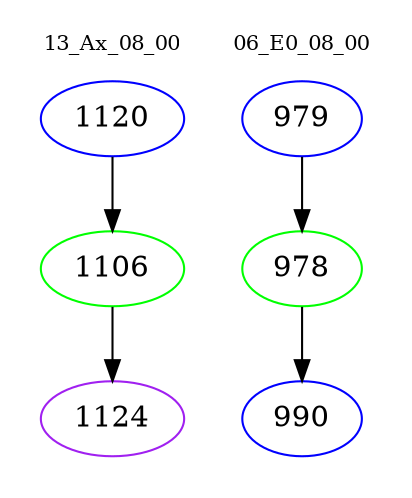 digraph{
subgraph cluster_0 {
color = white
label = "13_Ax_08_00";
fontsize=10;
T0_1120 [label="1120", color="blue"]
T0_1120 -> T0_1106 [color="black"]
T0_1106 [label="1106", color="green"]
T0_1106 -> T0_1124 [color="black"]
T0_1124 [label="1124", color="purple"]
}
subgraph cluster_1 {
color = white
label = "06_E0_08_00";
fontsize=10;
T1_979 [label="979", color="blue"]
T1_979 -> T1_978 [color="black"]
T1_978 [label="978", color="green"]
T1_978 -> T1_990 [color="black"]
T1_990 [label="990", color="blue"]
}
}
